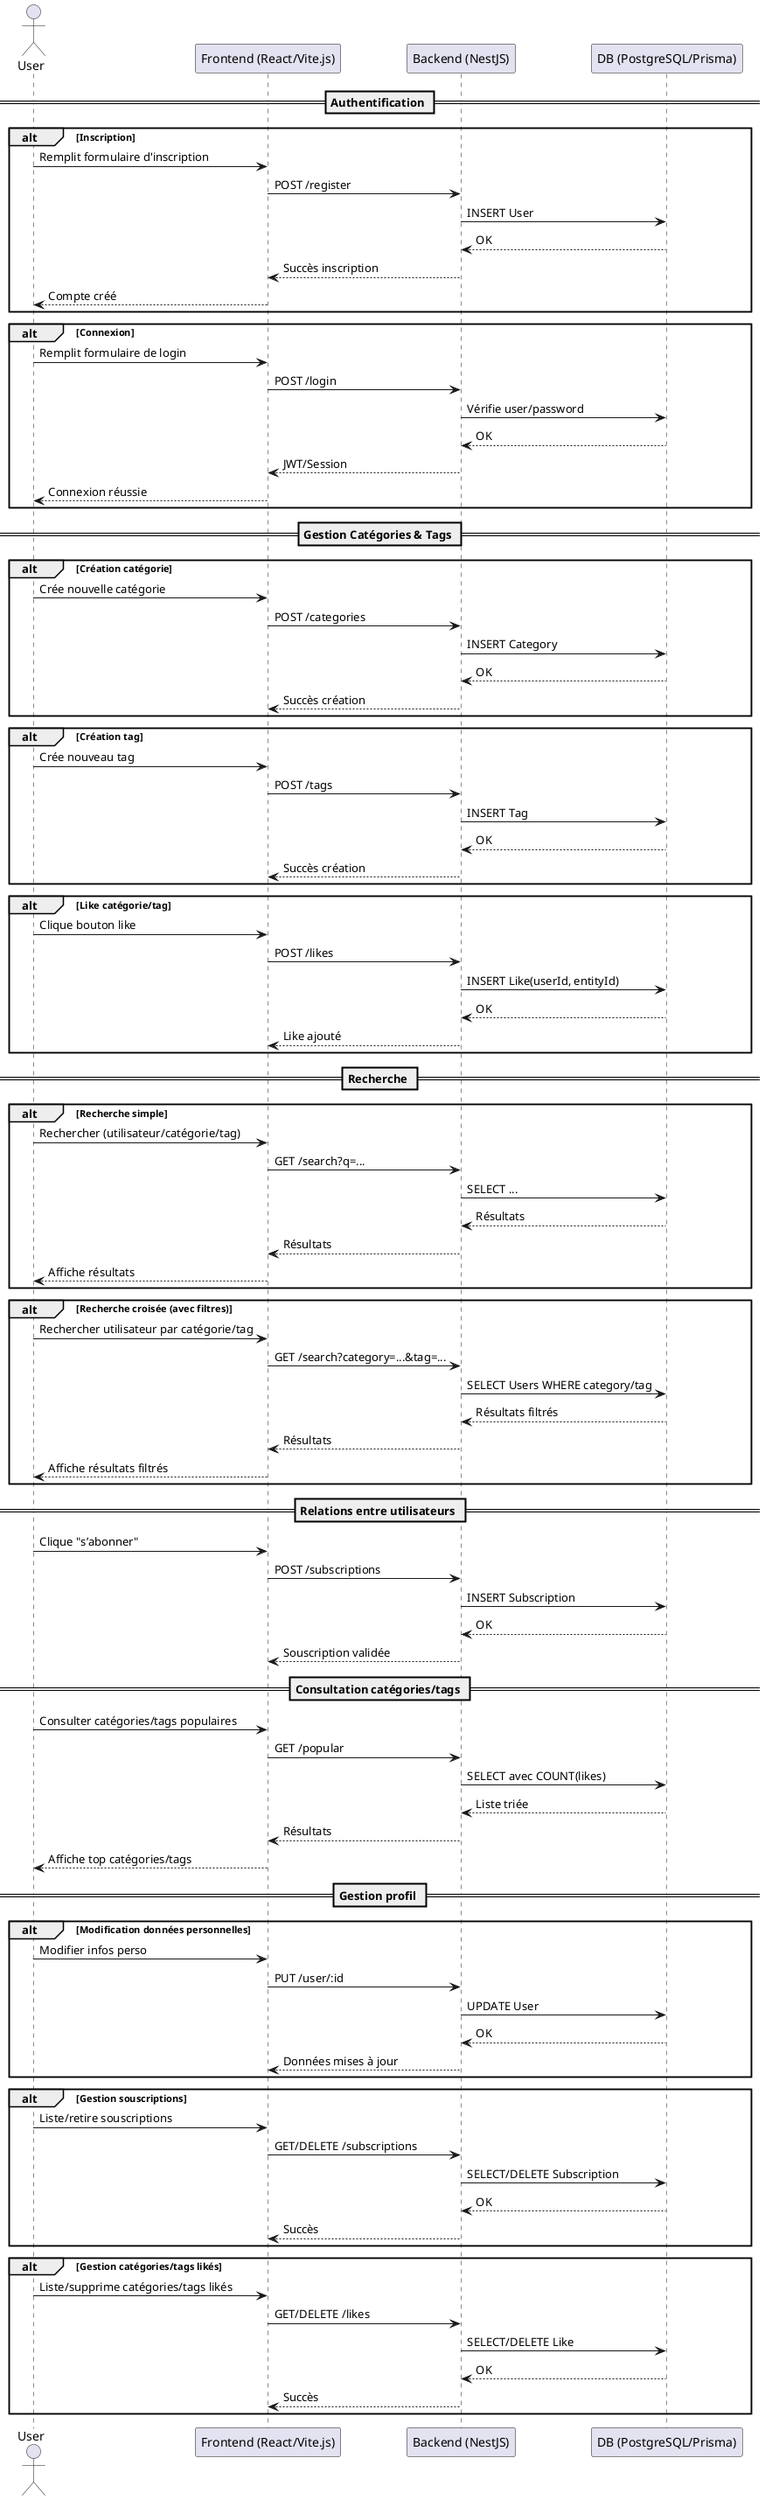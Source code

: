 @startuml Diagramme de séquence YouLink
actor User as U
participant "Frontend (React/Vite.js)" as FE
participant "Backend (NestJS)" as BE
participant "DB (PostgreSQL/Prisma)" as DB

== Authentification ==
alt Inscription
  U -> FE : Remplit formulaire d'inscription
  FE -> BE : POST /register
  BE -> DB : INSERT User
  DB --> BE : OK
  BE --> FE : Succès inscription
  FE --> U : Compte créé
end

alt Connexion
  U -> FE : Remplit formulaire de login
  FE -> BE : POST /login
  BE -> DB : Vérifie user/password
  DB --> BE : OK
  BE --> FE : JWT/Session
  FE --> U : Connexion réussie
end

== Gestion Catégories & Tags ==
alt Création catégorie
  U -> FE : Crée nouvelle catégorie
  FE -> BE : POST /categories
  BE -> DB : INSERT Category
  DB --> BE : OK
  BE --> FE : Succès création
end

alt Création tag
  U -> FE : Crée nouveau tag
  FE -> BE : POST /tags
  BE -> DB : INSERT Tag
  DB --> BE : OK
  BE --> FE : Succès création
end

alt Like catégorie/tag
  U -> FE : Clique bouton like
  FE -> BE : POST /likes
  BE -> DB : INSERT Like(userId, entityId)
  DB --> BE : OK
  BE --> FE : Like ajouté
end

== Recherche ==
alt Recherche simple
  U -> FE : Rechercher (utilisateur/catégorie/tag)
  FE -> BE : GET /search?q=...
  BE -> DB : SELECT ...
  DB --> BE : Résultats
  BE --> FE : Résultats
  FE --> U : Affiche résultats
end

alt Recherche croisée (avec filtres)
  U -> FE : Rechercher utilisateur par catégorie/tag
  FE -> BE : GET /search?category=...&tag=...
  BE -> DB : SELECT Users WHERE category/tag
  DB --> BE : Résultats filtrés
  BE --> FE : Résultats
  FE --> U : Affiche résultats filtrés
end

== Relations entre utilisateurs ==
  U -> FE : Clique "s’abonner"
  FE -> BE : POST /subscriptions
  BE -> DB : INSERT Subscription
  DB --> BE : OK
  BE --> FE : Souscription validée

== Consultation catégories/tags ==
U -> FE : Consulter catégories/tags populaires
FE -> BE : GET /popular
BE -> DB : SELECT avec COUNT(likes)
DB --> BE : Liste triée
BE --> FE : Résultats
FE --> U : Affiche top catégories/tags

== Gestion profil ==
alt Modification données personnelles
  U -> FE : Modifier infos perso
  FE -> BE : PUT /user/:id
  BE -> DB : UPDATE User
  DB --> BE : OK
  BE --> FE : Données mises à jour
end

alt Gestion souscriptions
  U -> FE : Liste/retire souscriptions
  FE -> BE : GET/DELETE /subscriptions
  BE -> DB : SELECT/DELETE Subscription
  DB --> BE : OK
  BE --> FE : Succès
end

alt Gestion catégories/tags likés
  U -> FE : Liste/supprime catégories/tags likés
  FE -> BE : GET/DELETE /likes
  BE -> DB : SELECT/DELETE Like
  DB --> BE : OK
  BE --> FE : Succès
end

@enduml